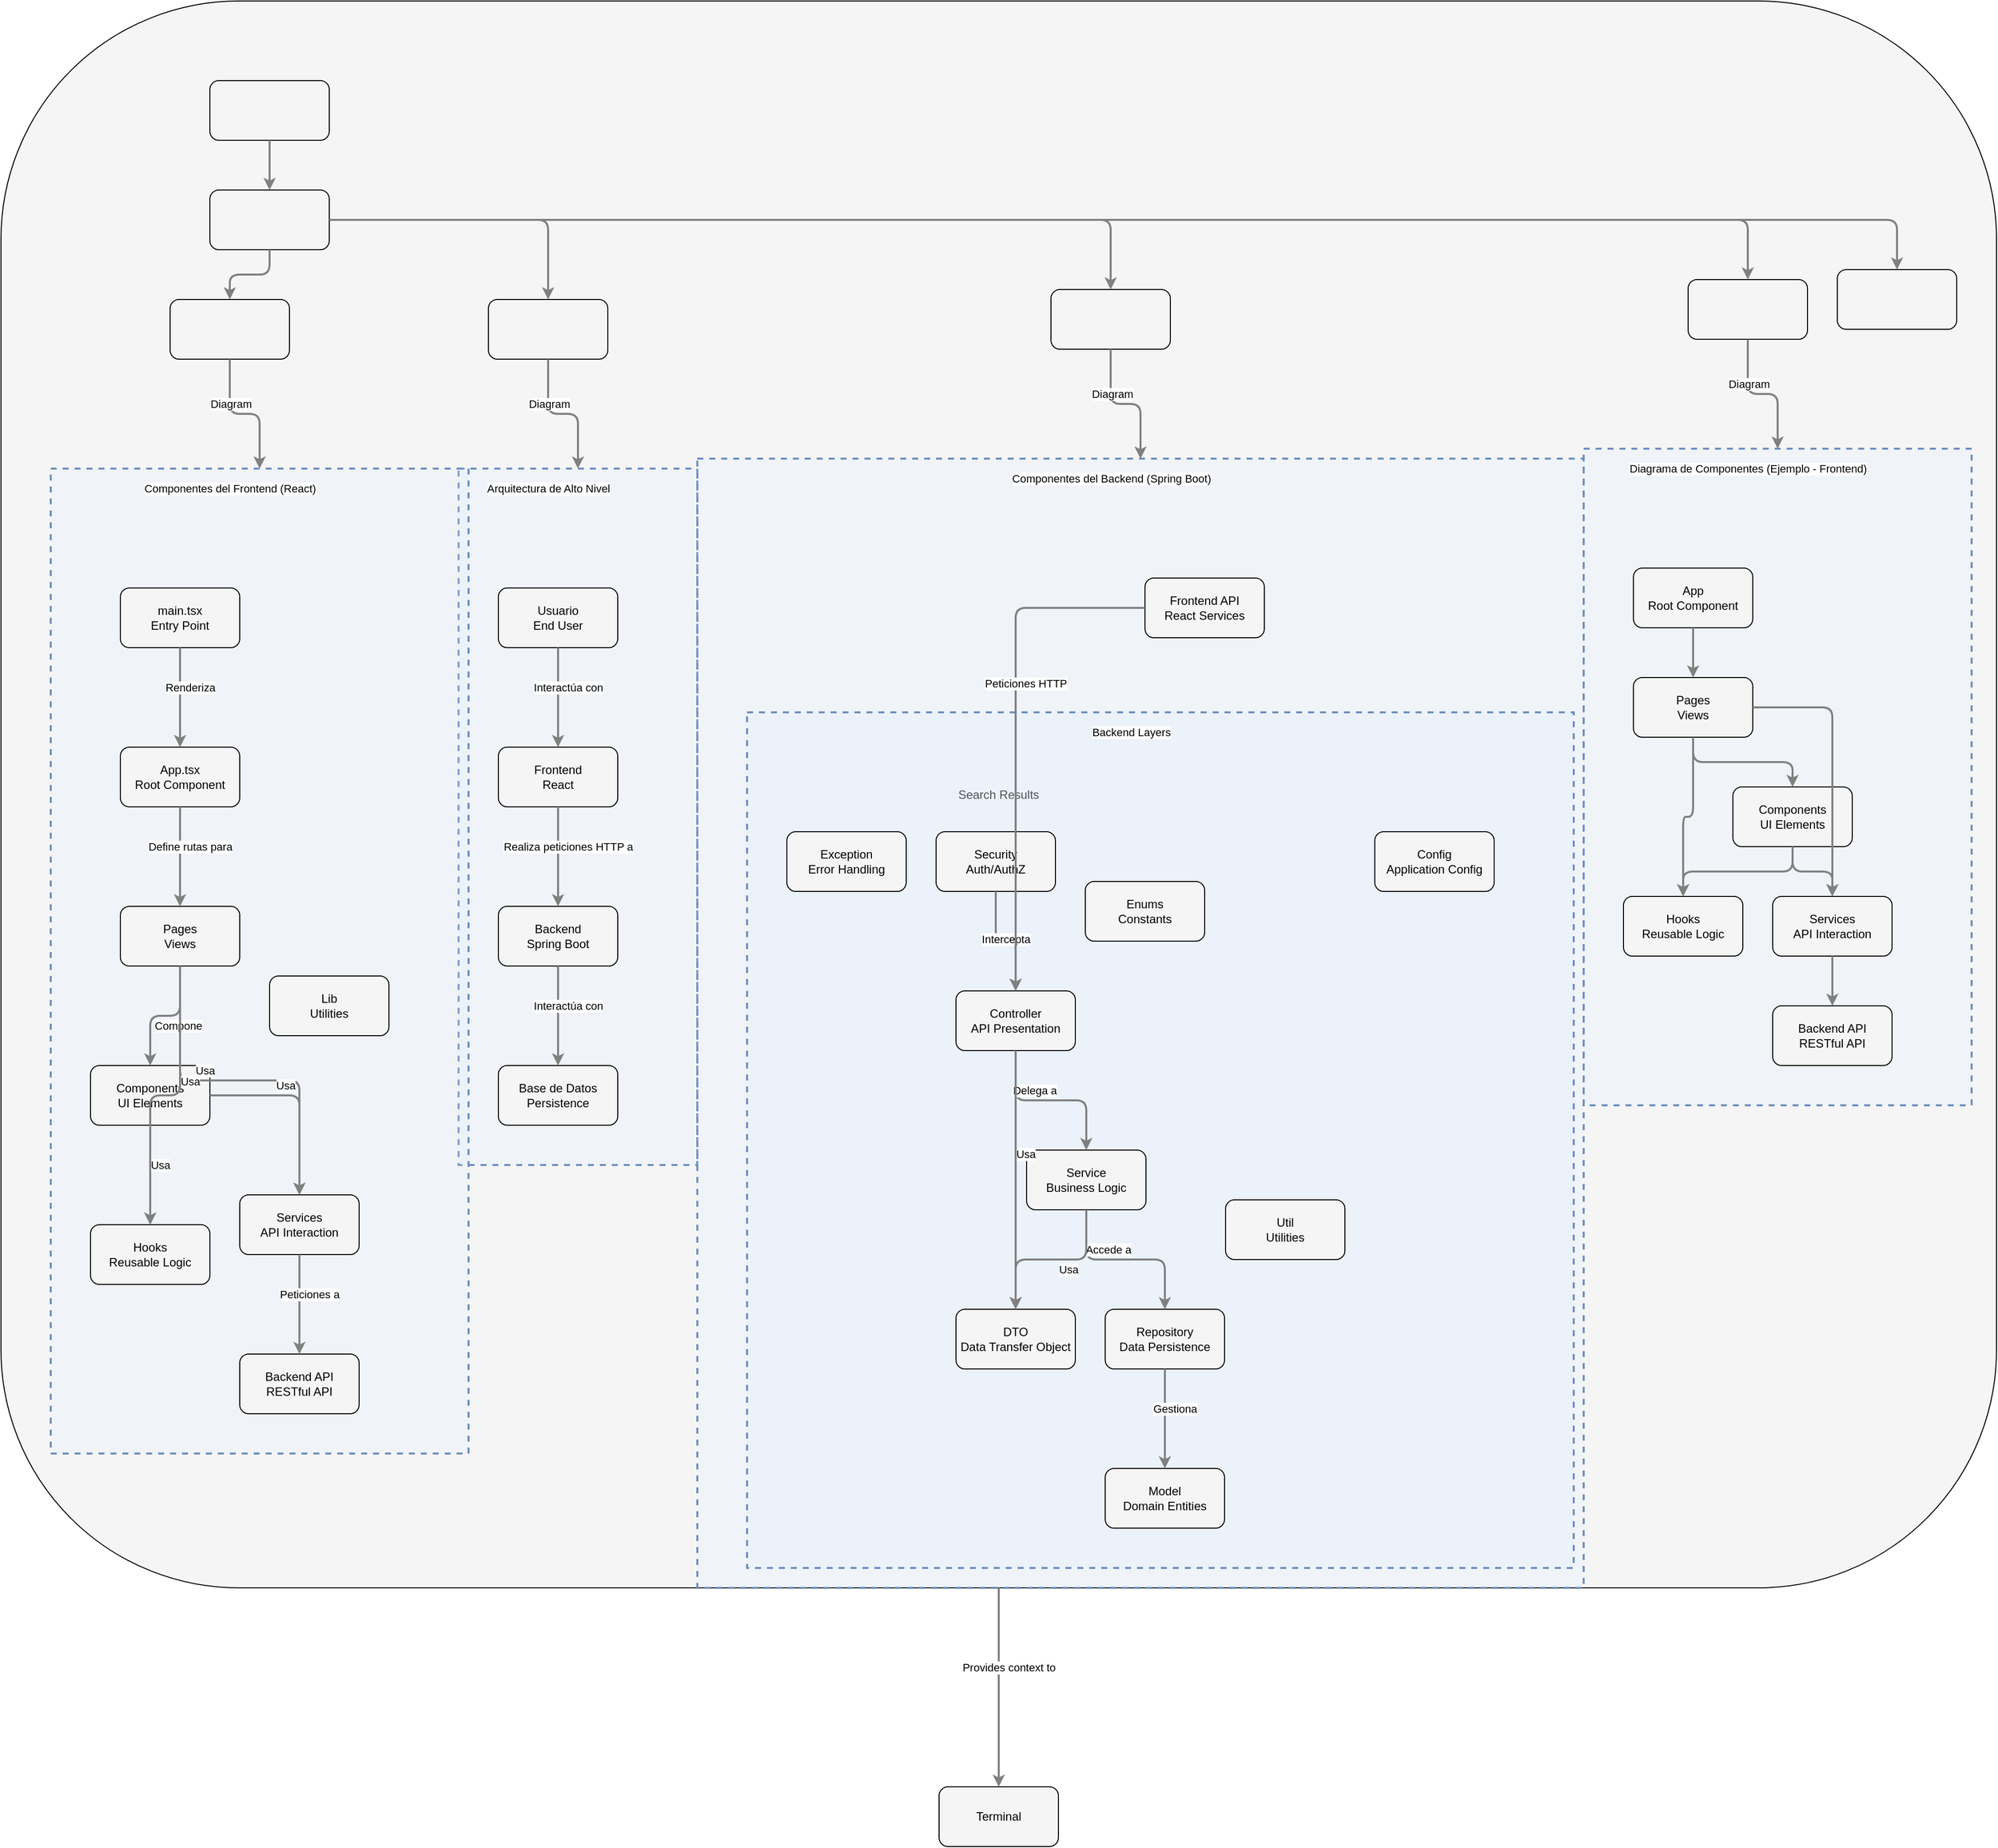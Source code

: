 <?xml version="1.0" encoding="UTF-8"?>
      <mxfile version="14.6.5" type="device">
        <diagram id="codeviz-diagram" name="System Diagram">
          <mxGraphModel dx="1000" dy="1000" grid="1" gridSize="10" guides="1" tooltips="1" connect="1" arrows="1" fold="1" page="1" pageScale="1" pageWidth="1169" pageHeight="827" math="0" shadow="0">
            <root>
              <mxCell id="0"/>
              <mxCell id="1" parent="0"/>
              <mxCell id="subGraph0_f78cc583d24013ad41a3efe892a76316_section_section-diagram-f78cc583d24013ad41a3efe892a76316-Componentes-del-Backend-(Spring-Boot)" value="" style="html=1;whiteSpace=wrap;container=1;fillColor=#dae8fc;strokeColor=#6c8ebf;dashed=1;fillOpacity=20;strokeWidth=2;containerType=none;recursiveResize=0;movable=1;resizable=1;autosize=0;dropTarget=0" vertex="1" parent="section-diagram-f78cc583d24013ad41a3efe892a76316-Componentes-del-Backend-(Spring-Boot)-wrapper">
                <mxGeometry x="50" y="255" width="831" height="860" as="geometry"/>
              </mxCell>
              <mxCell id="subGraph0_f78cc583d24013ad41a3efe892a76316_section_section-diagram-f78cc583d24013ad41a3efe892a76316-Componentes-del-Backend-(Spring-Boot)_label" value="Backend Layers" style="edgeLabel;html=1;align=center;verticalAlign=middle;resizable=0;labelBackgroundColor=white;spacing=5" vertex="1" parent="section-diagram-f78cc583d24013ad41a3efe892a76316-Componentes-del-Backend-(Spring-Boot)-wrapper">
                <mxGeometry x="58" y="263" width="755" height="24" as="geometry"/>
              </mxCell>
<mxCell id="section-diagram-f78cc583d24013ad41a3efe892a76316-Arquitectura-de-Alto-Nivel-wrapper" value="" style="html=1;whiteSpace=wrap;container=1;fillColor=#dae8fc;strokeColor=#6c8ebf;dashed=1;fillOpacity=20;strokeWidth=2;containerType=none;recursiveResize=0;movable=1;resizable=1;autosize=0;dropTarget=0" vertex="1" parent="search-results-group-f78cc583d24013ad41a3efe892a76316">
                <mxGeometry x="460" y="470" width="240" height="700" as="geometry"/>
              </mxCell>
              <mxCell id="section-diagram-f78cc583d24013ad41a3efe892a76316-Arquitectura-de-Alto-Nivel-wrapper_label" value="Arquitectura de Alto Nivel" style="edgeLabel;html=1;align=center;verticalAlign=middle;resizable=0;labelBackgroundColor=white;spacing=5" vertex="1" parent="search-results-group-f78cc583d24013ad41a3efe892a76316">
                <mxGeometry x="468" y="478" width="164" height="24" as="geometry"/>
              </mxCell>
<mxCell id="section-diagram-f78cc583d24013ad41a3efe892a76316-Componentes-del-Backend-(Spring-Boot)-wrapper" value="" style="html=1;whiteSpace=wrap;container=1;fillColor=#dae8fc;strokeColor=#6c8ebf;dashed=1;fillOpacity=20;strokeWidth=2;containerType=none;recursiveResize=0;movable=1;resizable=1;autosize=0;dropTarget=0" vertex="1" parent="search-results-group-f78cc583d24013ad41a3efe892a76316">
                <mxGeometry x="700" y="460" width="891" height="1135" as="geometry"/>
              </mxCell>
              <mxCell id="section-diagram-f78cc583d24013ad41a3efe892a76316-Componentes-del-Backend-(Spring-Boot)-wrapper_label" value="Componentes del Backend (Spring Boot)" style="edgeLabel;html=1;align=center;verticalAlign=middle;resizable=0;labelBackgroundColor=white;spacing=5" vertex="1" parent="search-results-group-f78cc583d24013ad41a3efe892a76316">
                <mxGeometry x="708" y="468" width="815" height="24" as="geometry"/>
              </mxCell>
<mxCell id="section-diagram-f78cc583d24013ad41a3efe892a76316-Componentes-del-Frontend-(React)-wrapper" value="" style="html=1;whiteSpace=wrap;container=1;fillColor=#dae8fc;strokeColor=#6c8ebf;dashed=1;fillOpacity=20;strokeWidth=2;containerType=none;recursiveResize=0;movable=1;resizable=1;autosize=0;dropTarget=0" vertex="1" parent="search-results-group-f78cc583d24013ad41a3efe892a76316">
                <mxGeometry x="50" y="470" width="420" height="990" as="geometry"/>
              </mxCell>
              <mxCell id="section-diagram-f78cc583d24013ad41a3efe892a76316-Componentes-del-Frontend-(React)-wrapper_label" value="Componentes del Frontend (React)" style="edgeLabel;html=1;align=center;verticalAlign=middle;resizable=0;labelBackgroundColor=white;spacing=5" vertex="1" parent="search-results-group-f78cc583d24013ad41a3efe892a76316">
                <mxGeometry x="58" y="478" width="344" height="24" as="geometry"/>
              </mxCell>
<mxCell id="section-diagram-f78cc583d24013ad41a3efe892a76316-Diagrama-de-Componentes-(Ejemplo---Frontend)-wrapper" value="" style="html=1;whiteSpace=wrap;container=1;fillColor=#dae8fc;strokeColor=#6c8ebf;dashed=1;fillOpacity=20;strokeWidth=2;containerType=none;recursiveResize=0;movable=1;resizable=1;autosize=0;dropTarget=0" vertex="1" parent="search-results-group-f78cc583d24013ad41a3efe892a76316">
                <mxGeometry x="1591" y="450" width="390" height="660" as="geometry"/>
              </mxCell>
              <mxCell id="section-diagram-f78cc583d24013ad41a3efe892a76316-Diagrama-de-Componentes-(Ejemplo---Frontend)-wrapper_label" value="Diagrama de Componentes (Ejemplo - Frontend)" style="edgeLabel;html=1;align=center;verticalAlign=middle;resizable=0;labelBackgroundColor=white;spacing=5" vertex="1" parent="search-results-group-f78cc583d24013ad41a3efe892a76316">
                <mxGeometry x="1599" y="458" width="314" height="24" as="geometry"/>
              </mxCell>
              <mxCell id="search-results-group-f78cc583d24013ad41a3efe892a76316" value="Search Results" style="rounded=1;whiteSpace=wrap;html=1;fillColor=#f5f5f5" vertex="1" parent="1">
                    <mxGeometry x="12" y="12" width="2006" height="1595" as="geometry"/>
                  </mxCell>
<mxCell id="terminal-f78cc583d24013ad41a3efe892a76316" value="Terminal" style="rounded=1;whiteSpace=wrap;html=1;fillColor=#f5f5f5" vertex="1" parent="1">
                    <mxGeometry x="955" y="1807" width="120" height="60" as="geometry"/>
                  </mxCell>
<mxCell id="search-result-f78cc583d24013ad41a3efe892a76316" value="" style="rounded=1;whiteSpace=wrap;html=1;fillColor=#f5f5f5" vertex="1" parent="search-results-group-f78cc583d24013ad41a3efe892a76316">
                    <mxGeometry x="210" y="80" width="120" height="60" as="geometry"/>
                  </mxCell>
<mxCell id="backend_f78cc583d24013ad41a3efe892a76316_section_section-diagram-f78cc583d24013ad41a3efe892a76316-Arquitectura-de-Alto-Nivel" value="Backend&lt;br&gt;Spring Boot" style="rounded=1;whiteSpace=wrap;html=1;fillColor=#f5f5f5" vertex="1" parent="section-diagram-f78cc583d24013ad41a3efe892a76316-Arquitectura-de-Alto-Nivel-wrapper">
                    <mxGeometry x="40" y="440" width="120" height="60" as="geometry"/>
                  </mxCell>
<mxCell id="database_f78cc583d24013ad41a3efe892a76316_section_section-diagram-f78cc583d24013ad41a3efe892a76316-Arquitectura-de-Alto-Nivel" value="Base de Datos&lt;br&gt;Persistence" style="rounded=1;whiteSpace=wrap;html=1;fillColor=#f5f5f5" vertex="1" parent="section-diagram-f78cc583d24013ad41a3efe892a76316-Arquitectura-de-Alto-Nivel-wrapper">
                    <mxGeometry x="40" y="600" width="120" height="60" as="geometry"/>
                  </mxCell>
<mxCell id="frontend_f78cc583d24013ad41a3efe892a76316_section_section-diagram-f78cc583d24013ad41a3efe892a76316-Arquitectura-de-Alto-Nivel" value="Frontend&lt;br&gt;React" style="rounded=1;whiteSpace=wrap;html=1;fillColor=#f5f5f5" vertex="1" parent="section-diagram-f78cc583d24013ad41a3efe892a76316-Arquitectura-de-Alto-Nivel-wrapper">
                    <mxGeometry x="40" y="280" width="120" height="60" as="geometry"/>
                  </mxCell>
<mxCell id="user_f78cc583d24013ad41a3efe892a76316_section_section-diagram-f78cc583d24013ad41a3efe892a76316-Arquitectura-de-Alto-Nivel" value="Usuario&lt;br&gt;End User" style="rounded=1;whiteSpace=wrap;html=1;fillColor=#f5f5f5" vertex="1" parent="section-diagram-f78cc583d24013ad41a3efe892a76316-Arquitectura-de-Alto-Nivel-wrapper">
                    <mxGeometry x="40" y="120" width="120" height="60" as="geometry"/>
                  </mxCell>
<mxCell id="frontendApi_f78cc583d24013ad41a3efe892a76316_section_section-diagram-f78cc583d24013ad41a3efe892a76316-Componentes-del-Backend-(Spring-Boot)" value="Frontend API&lt;br&gt;React Services" style="rounded=1;whiteSpace=wrap;html=1;fillColor=#f5f5f5" vertex="1" parent="section-diagram-f78cc583d24013ad41a3efe892a76316-Componentes-del-Backend-(Spring-Boot)-wrapper">
                    <mxGeometry x="450" y="120" width="120" height="60" as="geometry"/>
                  </mxCell>
<mxCell id="config_f78cc583d24013ad41a3efe892a76316_section_section-diagram-f78cc583d24013ad41a3efe892a76316-Componentes-del-Backend-(Spring-Boot)" value="Config&lt;br&gt;Application Config" style="rounded=1;whiteSpace=wrap;html=1;fillColor=#f5f5f5" vertex="1" parent="subGraph0_f78cc583d24013ad41a3efe892a76316_section_section-diagram-f78cc583d24013ad41a3efe892a76316-Componentes-del-Backend-(Spring-Boot)">
                    <mxGeometry x="631" y="120" width="120" height="60" as="geometry"/>
                  </mxCell>
<mxCell id="controller_f78cc583d24013ad41a3efe892a76316_section_section-diagram-f78cc583d24013ad41a3efe892a76316-Componentes-del-Backend-(Spring-Boot)" value="Controller&lt;br&gt;API Presentation" style="rounded=1;whiteSpace=wrap;html=1;fillColor=#f5f5f5" vertex="1" parent="subGraph0_f78cc583d24013ad41a3efe892a76316_section_section-diagram-f78cc583d24013ad41a3efe892a76316-Componentes-del-Backend-(Spring-Boot)">
                    <mxGeometry x="210" y="280" width="120" height="60" as="geometry"/>
                  </mxCell>
<mxCell id="dto_f78cc583d24013ad41a3efe892a76316_section_section-diagram-f78cc583d24013ad41a3efe892a76316-Componentes-del-Backend-(Spring-Boot)" value="DTO&lt;br&gt;Data Transfer Object" style="rounded=1;whiteSpace=wrap;html=1;fillColor=#f5f5f5" vertex="1" parent="subGraph0_f78cc583d24013ad41a3efe892a76316_section_section-diagram-f78cc583d24013ad41a3efe892a76316-Componentes-del-Backend-(Spring-Boot)">
                    <mxGeometry x="210" y="600" width="120" height="60" as="geometry"/>
                  </mxCell>
<mxCell id="enums_f78cc583d24013ad41a3efe892a76316_section_section-diagram-f78cc583d24013ad41a3efe892a76316-Componentes-del-Backend-(Spring-Boot)" value="Enums&lt;br&gt;Constants" style="rounded=1;whiteSpace=wrap;html=1;fillColor=#f5f5f5" vertex="1" parent="subGraph0_f78cc583d24013ad41a3efe892a76316_section_section-diagram-f78cc583d24013ad41a3efe892a76316-Componentes-del-Backend-(Spring-Boot)">
                    <mxGeometry x="340" y="170" width="120" height="60" as="geometry"/>
                  </mxCell>
<mxCell id="exception_f78cc583d24013ad41a3efe892a76316_section_section-diagram-f78cc583d24013ad41a3efe892a76316-Componentes-del-Backend-(Spring-Boot)" value="Exception&lt;br&gt;Error Handling" style="rounded=1;whiteSpace=wrap;html=1;fillColor=#f5f5f5" vertex="1" parent="subGraph0_f78cc583d24013ad41a3efe892a76316_section_section-diagram-f78cc583d24013ad41a3efe892a76316-Componentes-del-Backend-(Spring-Boot)">
                    <mxGeometry x="40" y="120" width="120" height="60" as="geometry"/>
                  </mxCell>
<mxCell id="model_f78cc583d24013ad41a3efe892a76316_section_section-diagram-f78cc583d24013ad41a3efe892a76316-Componentes-del-Backend-(Spring-Boot)" value="Model&lt;br&gt;Domain Entities" style="rounded=1;whiteSpace=wrap;html=1;fillColor=#f5f5f5" vertex="1" parent="subGraph0_f78cc583d24013ad41a3efe892a76316_section_section-diagram-f78cc583d24013ad41a3efe892a76316-Componentes-del-Backend-(Spring-Boot)">
                    <mxGeometry x="360" y="760" width="120" height="60" as="geometry"/>
                  </mxCell>
<mxCell id="repository_f78cc583d24013ad41a3efe892a76316_section_section-diagram-f78cc583d24013ad41a3efe892a76316-Componentes-del-Backend-(Spring-Boot)" value="Repository&lt;br&gt;Data Persistence" style="rounded=1;whiteSpace=wrap;html=1;fillColor=#f5f5f5" vertex="1" parent="subGraph0_f78cc583d24013ad41a3efe892a76316_section_section-diagram-f78cc583d24013ad41a3efe892a76316-Componentes-del-Backend-(Spring-Boot)">
                    <mxGeometry x="360" y="600" width="120" height="60" as="geometry"/>
                  </mxCell>
<mxCell id="security_f78cc583d24013ad41a3efe892a76316_section_section-diagram-f78cc583d24013ad41a3efe892a76316-Componentes-del-Backend-(Spring-Boot)" value="Security&lt;br&gt;Auth/AuthZ" style="rounded=1;whiteSpace=wrap;html=1;fillColor=#f5f5f5" vertex="1" parent="subGraph0_f78cc583d24013ad41a3efe892a76316_section_section-diagram-f78cc583d24013ad41a3efe892a76316-Componentes-del-Backend-(Spring-Boot)">
                    <mxGeometry x="190" y="120" width="120" height="60" as="geometry"/>
                  </mxCell>
<mxCell id="service_f78cc583d24013ad41a3efe892a76316_section_section-diagram-f78cc583d24013ad41a3efe892a76316-Componentes-del-Backend-(Spring-Boot)" value="Service&lt;br&gt;Business Logic" style="rounded=1;whiteSpace=wrap;html=1;fillColor=#f5f5f5" vertex="1" parent="subGraph0_f78cc583d24013ad41a3efe892a76316_section_section-diagram-f78cc583d24013ad41a3efe892a76316-Componentes-del-Backend-(Spring-Boot)">
                    <mxGeometry x="281" y="440" width="120" height="60" as="geometry"/>
                  </mxCell>
<mxCell id="util_f78cc583d24013ad41a3efe892a76316_section_section-diagram-f78cc583d24013ad41a3efe892a76316-Componentes-del-Backend-(Spring-Boot)" value="Util&lt;br&gt;Utilities" style="rounded=1;whiteSpace=wrap;html=1;fillColor=#f5f5f5" vertex="1" parent="subGraph0_f78cc583d24013ad41a3efe892a76316_section_section-diagram-f78cc583d24013ad41a3efe892a76316-Componentes-del-Backend-(Spring-Boot)">
                    <mxGeometry x="481" y="490" width="120" height="60" as="geometry"/>
                  </mxCell>
<mxCell id="appTs_f78cc583d24013ad41a3efe892a76316_section_section-diagram-f78cc583d24013ad41a3efe892a76316-Componentes-del-Frontend-(React)" value="App.tsx&lt;br&gt;Root Component" style="rounded=1;whiteSpace=wrap;html=1;fillColor=#f5f5f5" vertex="1" parent="section-diagram-f78cc583d24013ad41a3efe892a76316-Componentes-del-Frontend-(React)-wrapper">
                    <mxGeometry x="70" y="280" width="120" height="60" as="geometry"/>
                  </mxCell>
<mxCell id="backendApi_f78cc583d24013ad41a3efe892a76316_section_section-diagram-f78cc583d24013ad41a3efe892a76316-Componentes-del-Frontend-(React)" value="Backend API&lt;br&gt;RESTful API" style="rounded=1;whiteSpace=wrap;html=1;fillColor=#f5f5f5" vertex="1" parent="section-diagram-f78cc583d24013ad41a3efe892a76316-Componentes-del-Frontend-(React)-wrapper">
                    <mxGeometry x="190" y="890" width="120" height="60" as="geometry"/>
                  </mxCell>
<mxCell id="components_f78cc583d24013ad41a3efe892a76316_section_section-diagram-f78cc583d24013ad41a3efe892a76316-Componentes-del-Frontend-(React)" value="Components&lt;br&gt;UI Elements" style="rounded=1;whiteSpace=wrap;html=1;fillColor=#f5f5f5" vertex="1" parent="section-diagram-f78cc583d24013ad41a3efe892a76316-Componentes-del-Frontend-(React)-wrapper">
                    <mxGeometry x="40" y="600" width="120" height="60" as="geometry"/>
                  </mxCell>
<mxCell id="hooks_f78cc583d24013ad41a3efe892a76316_section_section-diagram-f78cc583d24013ad41a3efe892a76316-Componentes-del-Frontend-(React)" value="Hooks&lt;br&gt;Reusable Logic" style="rounded=1;whiteSpace=wrap;html=1;fillColor=#f5f5f5" vertex="1" parent="section-diagram-f78cc583d24013ad41a3efe892a76316-Componentes-del-Frontend-(React)-wrapper">
                    <mxGeometry x="40" y="760" width="120" height="60" as="geometry"/>
                  </mxCell>
<mxCell id="lib_f78cc583d24013ad41a3efe892a76316_section_section-diagram-f78cc583d24013ad41a3efe892a76316-Componentes-del-Frontend-(React)" value="Lib&lt;br&gt;Utilities" style="rounded=1;whiteSpace=wrap;html=1;fillColor=#f5f5f5" vertex="1" parent="section-diagram-f78cc583d24013ad41a3efe892a76316-Componentes-del-Frontend-(React)-wrapper">
                    <mxGeometry x="220" y="510" width="120" height="60" as="geometry"/>
                  </mxCell>
<mxCell id="mainTs_f78cc583d24013ad41a3efe892a76316_section_section-diagram-f78cc583d24013ad41a3efe892a76316-Componentes-del-Frontend-(React)" value="main.tsx&lt;br&gt;Entry Point" style="rounded=1;whiteSpace=wrap;html=1;fillColor=#f5f5f5" vertex="1" parent="section-diagram-f78cc583d24013ad41a3efe892a76316-Componentes-del-Frontend-(React)-wrapper">
                    <mxGeometry x="70" y="120" width="120" height="60" as="geometry"/>
                  </mxCell>
<mxCell id="pages_f78cc583d24013ad41a3efe892a76316_section_section-diagram-f78cc583d24013ad41a3efe892a76316-Componentes-del-Frontend-(React)" value="Pages&lt;br&gt;Views" style="rounded=1;whiteSpace=wrap;html=1;fillColor=#f5f5f5" vertex="1" parent="section-diagram-f78cc583d24013ad41a3efe892a76316-Componentes-del-Frontend-(React)-wrapper">
                    <mxGeometry x="70" y="440" width="120" height="60" as="geometry"/>
                  </mxCell>
<mxCell id="services_f78cc583d24013ad41a3efe892a76316_section_section-diagram-f78cc583d24013ad41a3efe892a76316-Componentes-del-Frontend-(React)" value="Services&lt;br&gt;API Interaction" style="rounded=1;whiteSpace=wrap;html=1;fillColor=#f5f5f5" vertex="1" parent="section-diagram-f78cc583d24013ad41a3efe892a76316-Componentes-del-Frontend-(React)-wrapper">
                    <mxGeometry x="190" y="730" width="120" height="60" as="geometry"/>
                  </mxCell>
<mxCell id="app_f78cc583d24013ad41a3efe892a76316_section_section-diagram-f78cc583d24013ad41a3efe892a76316-Diagrama-de-Componentes-(Ejemplo---Frontend)" value="App&lt;br&gt;Root Component" style="rounded=1;whiteSpace=wrap;html=1;fillColor=#f5f5f5" vertex="1" parent="section-diagram-f78cc583d24013ad41a3efe892a76316-Diagrama-de-Componentes-(Ejemplo---Frontend)-wrapper">
                    <mxGeometry x="50" y="120" width="120" height="60" as="geometry"/>
                  </mxCell>
<mxCell id="backendApi_f78cc583d24013ad41a3efe892a76316_section_section-diagram-f78cc583d24013ad41a3efe892a76316-Diagrama-de-Componentes-(Ejemplo---Frontend)" value="Backend API&lt;br&gt;RESTful API" style="rounded=1;whiteSpace=wrap;html=1;fillColor=#f5f5f5" vertex="1" parent="section-diagram-f78cc583d24013ad41a3efe892a76316-Diagrama-de-Componentes-(Ejemplo---Frontend)-wrapper">
                    <mxGeometry x="190" y="560" width="120" height="60" as="geometry"/>
                  </mxCell>
<mxCell id="components_f78cc583d24013ad41a3efe892a76316_section_section-diagram-f78cc583d24013ad41a3efe892a76316-Diagrama-de-Componentes-(Ejemplo---Frontend)" value="Components&lt;br&gt;UI Elements" style="rounded=1;whiteSpace=wrap;html=1;fillColor=#f5f5f5" vertex="1" parent="section-diagram-f78cc583d24013ad41a3efe892a76316-Diagrama-de-Componentes-(Ejemplo---Frontend)-wrapper">
                    <mxGeometry x="150" y="340" width="120" height="60" as="geometry"/>
                  </mxCell>
<mxCell id="hooks_f78cc583d24013ad41a3efe892a76316_section_section-diagram-f78cc583d24013ad41a3efe892a76316-Diagrama-de-Componentes-(Ejemplo---Frontend)" value="Hooks&lt;br&gt;Reusable Logic" style="rounded=1;whiteSpace=wrap;html=1;fillColor=#f5f5f5" vertex="1" parent="section-diagram-f78cc583d24013ad41a3efe892a76316-Diagrama-de-Componentes-(Ejemplo---Frontend)-wrapper">
                    <mxGeometry x="40" y="450" width="120" height="60" as="geometry"/>
                  </mxCell>
<mxCell id="pages_f78cc583d24013ad41a3efe892a76316_section_section-diagram-f78cc583d24013ad41a3efe892a76316-Diagrama-de-Componentes-(Ejemplo---Frontend)" value="Pages&lt;br&gt;Views" style="rounded=1;whiteSpace=wrap;html=1;fillColor=#f5f5f5" vertex="1" parent="section-diagram-f78cc583d24013ad41a3efe892a76316-Diagrama-de-Componentes-(Ejemplo---Frontend)-wrapper">
                    <mxGeometry x="50" y="230" width="120" height="60" as="geometry"/>
                  </mxCell>
<mxCell id="services_f78cc583d24013ad41a3efe892a76316_section_section-diagram-f78cc583d24013ad41a3efe892a76316-Diagrama-de-Componentes-(Ejemplo---Frontend)" value="Services&lt;br&gt;API Interaction" style="rounded=1;whiteSpace=wrap;html=1;fillColor=#f5f5f5" vertex="1" parent="section-diagram-f78cc583d24013ad41a3efe892a76316-Diagrama-de-Componentes-(Ejemplo---Frontend)-wrapper">
                    <mxGeometry x="190" y="450" width="120" height="60" as="geometry"/>
                  </mxCell>
<mxCell id="report-section-f78cc583d24013ad41a3efe892a76316-0" value="" style="rounded=1;whiteSpace=wrap;html=1;fillColor=#f5f5f5" vertex="1" parent="search-results-group-f78cc583d24013ad41a3efe892a76316">
                    <mxGeometry x="210" y="190" width="120" height="60" as="geometry"/>
                  </mxCell>
<mxCell id="report-section-f78cc583d24013ad41a3efe892a76316-1" value="" style="rounded=1;whiteSpace=wrap;html=1;fillColor=#f5f5f5" vertex="1" parent="search-results-group-f78cc583d24013ad41a3efe892a76316">
                    <mxGeometry x="490" y="300" width="120" height="60" as="geometry"/>
                  </mxCell>
<mxCell id="report-section-f78cc583d24013ad41a3efe892a76316-3" value="" style="rounded=1;whiteSpace=wrap;html=1;fillColor=#f5f5f5" vertex="1" parent="search-results-group-f78cc583d24013ad41a3efe892a76316">
                    <mxGeometry x="1055.5" y="290" width="120" height="60" as="geometry"/>
                  </mxCell>
<mxCell id="report-section-f78cc583d24013ad41a3efe892a76316-5" value="" style="rounded=1;whiteSpace=wrap;html=1;fillColor=#f5f5f5" vertex="1" parent="search-results-group-f78cc583d24013ad41a3efe892a76316">
                    <mxGeometry x="170" y="300" width="120" height="60" as="geometry"/>
                  </mxCell>
<mxCell id="report-section-f78cc583d24013ad41a3efe892a76316-7" value="" style="rounded=1;whiteSpace=wrap;html=1;fillColor=#f5f5f5" vertex="1" parent="search-results-group-f78cc583d24013ad41a3efe892a76316">
                    <mxGeometry x="1846" y="270" width="120" height="60" as="geometry"/>
                  </mxCell>
<mxCell id="report-section-f78cc583d24013ad41a3efe892a76316-8" value="" style="rounded=1;whiteSpace=wrap;html=1;fillColor=#f5f5f5" vertex="1" parent="search-results-group-f78cc583d24013ad41a3efe892a76316">
                    <mxGeometry x="1696" y="280" width="120" height="60" as="geometry"/>
                  </mxCell>
              <mxCell id="edge-edge-search-to-terminal-f78cc583d24013ad41a3efe892a76316" style="edgeStyle=orthogonalEdgeStyle;rounded=1;orthogonalLoop=1;jettySize=auto;html=1;strokeColor=#808080;strokeWidth=2;jumpStyle=arc;jumpSize=10;spacing=15;labelBackgroundColor=white;labelBorderColor=none" edge="1" parent="1" source="search-results-group-f78cc583d24013ad41a3efe892a76316" target="terminal-f78cc583d24013ad41a3efe892a76316">
                  <mxGeometry relative="1" as="geometry"/>
                </mxCell>
                <mxCell id="edge-edge-search-to-terminal-f78cc583d24013ad41a3efe892a76316_label" value="Provides context to" style="edgeLabel;html=1;align=center;verticalAlign=middle;resizable=0;points=[];" vertex="1" connectable="0" parent="edge-edge-search-to-terminal-f78cc583d24013ad41a3efe892a76316">
                  <mxGeometry x="-0.2" y="10" relative="1" as="geometry">
                    <mxPoint as="offset"/>
                  </mxGeometry>
                </mxCell>
<mxCell id="edge-L_user_frontend_0_f78cc583d24013ad41a3efe892a76316_section_section-diagram-f78cc583d24013ad41a3efe892a76316-Arquitectura-de-Alto-Nivel" style="edgeStyle=orthogonalEdgeStyle;rounded=1;orthogonalLoop=1;jettySize=auto;html=1;strokeColor=#808080;strokeWidth=2;jumpStyle=arc;jumpSize=10;spacing=15;labelBackgroundColor=white;labelBorderColor=none" edge="1" parent="1" source="user_f78cc583d24013ad41a3efe892a76316_section_section-diagram-f78cc583d24013ad41a3efe892a76316-Arquitectura-de-Alto-Nivel" target="frontend_f78cc583d24013ad41a3efe892a76316_section_section-diagram-f78cc583d24013ad41a3efe892a76316-Arquitectura-de-Alto-Nivel">
                  <mxGeometry relative="1" as="geometry"/>
                </mxCell>
                <mxCell id="edge-L_user_frontend_0_f78cc583d24013ad41a3efe892a76316_section_section-diagram-f78cc583d24013ad41a3efe892a76316-Arquitectura-de-Alto-Nivel_label" value="Interactúa con" style="edgeLabel;html=1;align=center;verticalAlign=middle;resizable=0;points=[];" vertex="1" connectable="0" parent="edge-L_user_frontend_0_f78cc583d24013ad41a3efe892a76316_section_section-diagram-f78cc583d24013ad41a3efe892a76316-Arquitectura-de-Alto-Nivel">
                  <mxGeometry x="-0.2" y="10" relative="1" as="geometry">
                    <mxPoint as="offset"/>
                  </mxGeometry>
                </mxCell>
<mxCell id="edge-L_frontend_backend_1_f78cc583d24013ad41a3efe892a76316_section_section-diagram-f78cc583d24013ad41a3efe892a76316-Arquitectura-de-Alto-Nivel" style="edgeStyle=orthogonalEdgeStyle;rounded=1;orthogonalLoop=1;jettySize=auto;html=1;strokeColor=#808080;strokeWidth=2;jumpStyle=arc;jumpSize=10;spacing=15;labelBackgroundColor=white;labelBorderColor=none" edge="1" parent="1" source="frontend_f78cc583d24013ad41a3efe892a76316_section_section-diagram-f78cc583d24013ad41a3efe892a76316-Arquitectura-de-Alto-Nivel" target="backend_f78cc583d24013ad41a3efe892a76316_section_section-diagram-f78cc583d24013ad41a3efe892a76316-Arquitectura-de-Alto-Nivel">
                  <mxGeometry relative="1" as="geometry"/>
                </mxCell>
                <mxCell id="edge-L_frontend_backend_1_f78cc583d24013ad41a3efe892a76316_section_section-diagram-f78cc583d24013ad41a3efe892a76316-Arquitectura-de-Alto-Nivel_label" value="Realiza peticiones HTTP a" style="edgeLabel;html=1;align=center;verticalAlign=middle;resizable=0;points=[];" vertex="1" connectable="0" parent="edge-L_frontend_backend_1_f78cc583d24013ad41a3efe892a76316_section_section-diagram-f78cc583d24013ad41a3efe892a76316-Arquitectura-de-Alto-Nivel">
                  <mxGeometry x="-0.2" y="10" relative="1" as="geometry">
                    <mxPoint as="offset"/>
                  </mxGeometry>
                </mxCell>
<mxCell id="edge-L_backend_database_2_f78cc583d24013ad41a3efe892a76316_section_section-diagram-f78cc583d24013ad41a3efe892a76316-Arquitectura-de-Alto-Nivel" style="edgeStyle=orthogonalEdgeStyle;rounded=1;orthogonalLoop=1;jettySize=auto;html=1;strokeColor=#808080;strokeWidth=2;jumpStyle=arc;jumpSize=10;spacing=15;labelBackgroundColor=white;labelBorderColor=none" edge="1" parent="1" source="backend_f78cc583d24013ad41a3efe892a76316_section_section-diagram-f78cc583d24013ad41a3efe892a76316-Arquitectura-de-Alto-Nivel" target="database_f78cc583d24013ad41a3efe892a76316_section_section-diagram-f78cc583d24013ad41a3efe892a76316-Arquitectura-de-Alto-Nivel">
                  <mxGeometry relative="1" as="geometry"/>
                </mxCell>
                <mxCell id="edge-L_backend_database_2_f78cc583d24013ad41a3efe892a76316_section_section-diagram-f78cc583d24013ad41a3efe892a76316-Arquitectura-de-Alto-Nivel_label" value="Interactúa con" style="edgeLabel;html=1;align=center;verticalAlign=middle;resizable=0;points=[];" vertex="1" connectable="0" parent="edge-L_backend_database_2_f78cc583d24013ad41a3efe892a76316_section_section-diagram-f78cc583d24013ad41a3efe892a76316-Arquitectura-de-Alto-Nivel">
                  <mxGeometry x="-0.2" y="10" relative="1" as="geometry">
                    <mxPoint as="offset"/>
                  </mxGeometry>
                </mxCell>
<mxCell id="edge-report-section-f78cc583d24013ad41a3efe892a76316-1-to-section-diagram-f78cc583d24013ad41a3efe892a76316-Arquitectura-de-Alto-Nivel-wrapper" style="edgeStyle=orthogonalEdgeStyle;rounded=1;orthogonalLoop=1;jettySize=auto;html=1;strokeColor=#808080;strokeWidth=2;jumpStyle=arc;jumpSize=10;spacing=15;labelBackgroundColor=white;labelBorderColor=none" edge="1" parent="1" source="report-section-f78cc583d24013ad41a3efe892a76316-1" target="section-diagram-f78cc583d24013ad41a3efe892a76316-Arquitectura-de-Alto-Nivel-wrapper">
                  <mxGeometry relative="1" as="geometry"/>
                </mxCell>
                <mxCell id="edge-report-section-f78cc583d24013ad41a3efe892a76316-1-to-section-diagram-f78cc583d24013ad41a3efe892a76316-Arquitectura-de-Alto-Nivel-wrapper_label" value="Diagram" style="edgeLabel;html=1;align=center;verticalAlign=middle;resizable=0;points=[];" vertex="1" connectable="0" parent="edge-report-section-f78cc583d24013ad41a3efe892a76316-1-to-section-diagram-f78cc583d24013ad41a3efe892a76316-Arquitectura-de-Alto-Nivel-wrapper">
                  <mxGeometry x="-0.2" y="10" relative="1" as="geometry">
                    <mxPoint as="offset"/>
                  </mxGeometry>
                </mxCell>
<mxCell id="edge-L_controller_service_0_f78cc583d24013ad41a3efe892a76316_section_section-diagram-f78cc583d24013ad41a3efe892a76316-Componentes-del-Backend-(Spring-Boot)" style="edgeStyle=orthogonalEdgeStyle;rounded=1;orthogonalLoop=1;jettySize=auto;html=1;strokeColor=#808080;strokeWidth=2;jumpStyle=arc;jumpSize=10;spacing=15;labelBackgroundColor=white;labelBorderColor=none" edge="1" parent="1" source="controller_f78cc583d24013ad41a3efe892a76316_section_section-diagram-f78cc583d24013ad41a3efe892a76316-Componentes-del-Backend-(Spring-Boot)" target="service_f78cc583d24013ad41a3efe892a76316_section_section-diagram-f78cc583d24013ad41a3efe892a76316-Componentes-del-Backend-(Spring-Boot)">
                  <mxGeometry relative="1" as="geometry"/>
                </mxCell>
                <mxCell id="edge-L_controller_service_0_f78cc583d24013ad41a3efe892a76316_section_section-diagram-f78cc583d24013ad41a3efe892a76316-Componentes-del-Backend-(Spring-Boot)_label" value="Delega a" style="edgeLabel;html=1;align=center;verticalAlign=middle;resizable=0;points=[];" vertex="1" connectable="0" parent="edge-L_controller_service_0_f78cc583d24013ad41a3efe892a76316_section_section-diagram-f78cc583d24013ad41a3efe892a76316-Componentes-del-Backend-(Spring-Boot)">
                  <mxGeometry x="-0.2" y="10" relative="1" as="geometry">
                    <mxPoint as="offset"/>
                  </mxGeometry>
                </mxCell>
<mxCell id="edge-L_service_repository_1_f78cc583d24013ad41a3efe892a76316_section_section-diagram-f78cc583d24013ad41a3efe892a76316-Componentes-del-Backend-(Spring-Boot)" style="edgeStyle=orthogonalEdgeStyle;rounded=1;orthogonalLoop=1;jettySize=auto;html=1;strokeColor=#808080;strokeWidth=2;jumpStyle=arc;jumpSize=10;spacing=15;labelBackgroundColor=white;labelBorderColor=none" edge="1" parent="1" source="service_f78cc583d24013ad41a3efe892a76316_section_section-diagram-f78cc583d24013ad41a3efe892a76316-Componentes-del-Backend-(Spring-Boot)" target="repository_f78cc583d24013ad41a3efe892a76316_section_section-diagram-f78cc583d24013ad41a3efe892a76316-Componentes-del-Backend-(Spring-Boot)">
                  <mxGeometry relative="1" as="geometry"/>
                </mxCell>
                <mxCell id="edge-L_service_repository_1_f78cc583d24013ad41a3efe892a76316_section_section-diagram-f78cc583d24013ad41a3efe892a76316-Componentes-del-Backend-(Spring-Boot)_label" value="Accede a" style="edgeLabel;html=1;align=center;verticalAlign=middle;resizable=0;points=[];" vertex="1" connectable="0" parent="edge-L_service_repository_1_f78cc583d24013ad41a3efe892a76316_section_section-diagram-f78cc583d24013ad41a3efe892a76316-Componentes-del-Backend-(Spring-Boot)">
                  <mxGeometry x="-0.2" y="10" relative="1" as="geometry">
                    <mxPoint as="offset"/>
                  </mxGeometry>
                </mxCell>
<mxCell id="edge-L_repository_model_2_f78cc583d24013ad41a3efe892a76316_section_section-diagram-f78cc583d24013ad41a3efe892a76316-Componentes-del-Backend-(Spring-Boot)" style="edgeStyle=orthogonalEdgeStyle;rounded=1;orthogonalLoop=1;jettySize=auto;html=1;strokeColor=#808080;strokeWidth=2;jumpStyle=arc;jumpSize=10;spacing=15;labelBackgroundColor=white;labelBorderColor=none" edge="1" parent="1" source="repository_f78cc583d24013ad41a3efe892a76316_section_section-diagram-f78cc583d24013ad41a3efe892a76316-Componentes-del-Backend-(Spring-Boot)" target="model_f78cc583d24013ad41a3efe892a76316_section_section-diagram-f78cc583d24013ad41a3efe892a76316-Componentes-del-Backend-(Spring-Boot)">
                  <mxGeometry relative="1" as="geometry"/>
                </mxCell>
                <mxCell id="edge-L_repository_model_2_f78cc583d24013ad41a3efe892a76316_section_section-diagram-f78cc583d24013ad41a3efe892a76316-Componentes-del-Backend-(Spring-Boot)_label" value="Gestiona" style="edgeLabel;html=1;align=center;verticalAlign=middle;resizable=0;points=[];" vertex="1" connectable="0" parent="edge-L_repository_model_2_f78cc583d24013ad41a3efe892a76316_section_section-diagram-f78cc583d24013ad41a3efe892a76316-Componentes-del-Backend-(Spring-Boot)">
                  <mxGeometry x="-0.2" y="10" relative="1" as="geometry">
                    <mxPoint as="offset"/>
                  </mxGeometry>
                </mxCell>
<mxCell id="edge-L_controller_dto_3_f78cc583d24013ad41a3efe892a76316_section_section-diagram-f78cc583d24013ad41a3efe892a76316-Componentes-del-Backend-(Spring-Boot)" style="edgeStyle=orthogonalEdgeStyle;rounded=1;orthogonalLoop=1;jettySize=auto;html=1;strokeColor=#808080;strokeWidth=2;jumpStyle=arc;jumpSize=10;spacing=15;labelBackgroundColor=white;labelBorderColor=none" edge="1" parent="1" source="controller_f78cc583d24013ad41a3efe892a76316_section_section-diagram-f78cc583d24013ad41a3efe892a76316-Componentes-del-Backend-(Spring-Boot)" target="dto_f78cc583d24013ad41a3efe892a76316_section_section-diagram-f78cc583d24013ad41a3efe892a76316-Componentes-del-Backend-(Spring-Boot)">
                  <mxGeometry relative="1" as="geometry"/>
                </mxCell>
                <mxCell id="edge-L_controller_dto_3_f78cc583d24013ad41a3efe892a76316_section_section-diagram-f78cc583d24013ad41a3efe892a76316-Componentes-del-Backend-(Spring-Boot)_label" value="Usa" style="edgeLabel;html=1;align=center;verticalAlign=middle;resizable=0;points=[];" vertex="1" connectable="0" parent="edge-L_controller_dto_3_f78cc583d24013ad41a3efe892a76316_section_section-diagram-f78cc583d24013ad41a3efe892a76316-Componentes-del-Backend-(Spring-Boot)">
                  <mxGeometry x="-0.2" y="10" relative="1" as="geometry">
                    <mxPoint as="offset"/>
                  </mxGeometry>
                </mxCell>
<mxCell id="edge-L_service_dto_4_f78cc583d24013ad41a3efe892a76316_section_section-diagram-f78cc583d24013ad41a3efe892a76316-Componentes-del-Backend-(Spring-Boot)" style="edgeStyle=orthogonalEdgeStyle;rounded=1;orthogonalLoop=1;jettySize=auto;html=1;strokeColor=#808080;strokeWidth=2;jumpStyle=arc;jumpSize=10;spacing=15;labelBackgroundColor=white;labelBorderColor=none" edge="1" parent="1" source="service_f78cc583d24013ad41a3efe892a76316_section_section-diagram-f78cc583d24013ad41a3efe892a76316-Componentes-del-Backend-(Spring-Boot)" target="dto_f78cc583d24013ad41a3efe892a76316_section_section-diagram-f78cc583d24013ad41a3efe892a76316-Componentes-del-Backend-(Spring-Boot)">
                  <mxGeometry relative="1" as="geometry"/>
                </mxCell>
                <mxCell id="edge-L_service_dto_4_f78cc583d24013ad41a3efe892a76316_section_section-diagram-f78cc583d24013ad41a3efe892a76316-Componentes-del-Backend-(Spring-Boot)_label" value="Usa" style="edgeLabel;html=1;align=center;verticalAlign=middle;resizable=0;points=[];" vertex="1" connectable="0" parent="edge-L_service_dto_4_f78cc583d24013ad41a3efe892a76316_section_section-diagram-f78cc583d24013ad41a3efe892a76316-Componentes-del-Backend-(Spring-Boot)">
                  <mxGeometry x="-0.2" y="10" relative="1" as="geometry">
                    <mxPoint as="offset"/>
                  </mxGeometry>
                </mxCell>
<mxCell id="edge-L_security_controller_5_f78cc583d24013ad41a3efe892a76316_section_section-diagram-f78cc583d24013ad41a3efe892a76316-Componentes-del-Backend-(Spring-Boot)" style="edgeStyle=orthogonalEdgeStyle;rounded=1;orthogonalLoop=1;jettySize=auto;html=1;strokeColor=#808080;strokeWidth=2;jumpStyle=arc;jumpSize=10;spacing=15;labelBackgroundColor=white;labelBorderColor=none" edge="1" parent="1" source="security_f78cc583d24013ad41a3efe892a76316_section_section-diagram-f78cc583d24013ad41a3efe892a76316-Componentes-del-Backend-(Spring-Boot)" target="controller_f78cc583d24013ad41a3efe892a76316_section_section-diagram-f78cc583d24013ad41a3efe892a76316-Componentes-del-Backend-(Spring-Boot)">
                  <mxGeometry relative="1" as="geometry"/>
                </mxCell>
                <mxCell id="edge-L_security_controller_5_f78cc583d24013ad41a3efe892a76316_section_section-diagram-f78cc583d24013ad41a3efe892a76316-Componentes-del-Backend-(Spring-Boot)_label" value="Intercepta" style="edgeLabel;html=1;align=center;verticalAlign=middle;resizable=0;points=[];" vertex="1" connectable="0" parent="edge-L_security_controller_5_f78cc583d24013ad41a3efe892a76316_section_section-diagram-f78cc583d24013ad41a3efe892a76316-Componentes-del-Backend-(Spring-Boot)">
                  <mxGeometry x="-0.2" y="10" relative="1" as="geometry">
                    <mxPoint as="offset"/>
                  </mxGeometry>
                </mxCell>
<mxCell id="edge-L_frontendApi_controller_6_f78cc583d24013ad41a3efe892a76316_section_section-diagram-f78cc583d24013ad41a3efe892a76316-Componentes-del-Backend-(Spring-Boot)" style="edgeStyle=orthogonalEdgeStyle;rounded=1;orthogonalLoop=1;jettySize=auto;html=1;strokeColor=#808080;strokeWidth=2;jumpStyle=arc;jumpSize=10;spacing=15;labelBackgroundColor=white;labelBorderColor=none" edge="1" parent="1" source="frontendApi_f78cc583d24013ad41a3efe892a76316_section_section-diagram-f78cc583d24013ad41a3efe892a76316-Componentes-del-Backend-(Spring-Boot)" target="controller_f78cc583d24013ad41a3efe892a76316_section_section-diagram-f78cc583d24013ad41a3efe892a76316-Componentes-del-Backend-(Spring-Boot)">
                  <mxGeometry relative="1" as="geometry"/>
                </mxCell>
                <mxCell id="edge-L_frontendApi_controller_6_f78cc583d24013ad41a3efe892a76316_section_section-diagram-f78cc583d24013ad41a3efe892a76316-Componentes-del-Backend-(Spring-Boot)_label" value="Peticiones HTTP" style="edgeLabel;html=1;align=center;verticalAlign=middle;resizable=0;points=[];" vertex="1" connectable="0" parent="edge-L_frontendApi_controller_6_f78cc583d24013ad41a3efe892a76316_section_section-diagram-f78cc583d24013ad41a3efe892a76316-Componentes-del-Backend-(Spring-Boot)">
                  <mxGeometry x="-0.2" y="10" relative="1" as="geometry">
                    <mxPoint as="offset"/>
                  </mxGeometry>
                </mxCell>
<mxCell id="edge-report-section-f78cc583d24013ad41a3efe892a76316-3-to-section-diagram-f78cc583d24013ad41a3efe892a76316-Componentes-del-Backend-(Spring-Boot)-wrapper" style="edgeStyle=orthogonalEdgeStyle;rounded=1;orthogonalLoop=1;jettySize=auto;html=1;strokeColor=#808080;strokeWidth=2;jumpStyle=arc;jumpSize=10;spacing=15;labelBackgroundColor=white;labelBorderColor=none" edge="1" parent="1" source="report-section-f78cc583d24013ad41a3efe892a76316-3" target="section-diagram-f78cc583d24013ad41a3efe892a76316-Componentes-del-Backend-(Spring-Boot)-wrapper">
                  <mxGeometry relative="1" as="geometry"/>
                </mxCell>
                <mxCell id="edge-report-section-f78cc583d24013ad41a3efe892a76316-3-to-section-diagram-f78cc583d24013ad41a3efe892a76316-Componentes-del-Backend-(Spring-Boot)-wrapper_label" value="Diagram" style="edgeLabel;html=1;align=center;verticalAlign=middle;resizable=0;points=[];" vertex="1" connectable="0" parent="edge-report-section-f78cc583d24013ad41a3efe892a76316-3-to-section-diagram-f78cc583d24013ad41a3efe892a76316-Componentes-del-Backend-(Spring-Boot)-wrapper">
                  <mxGeometry x="-0.2" y="10" relative="1" as="geometry">
                    <mxPoint as="offset"/>
                  </mxGeometry>
                </mxCell>
<mxCell id="edge-L_mainTs_appTs_0_f78cc583d24013ad41a3efe892a76316_section_section-diagram-f78cc583d24013ad41a3efe892a76316-Componentes-del-Frontend-(React)" style="edgeStyle=orthogonalEdgeStyle;rounded=1;orthogonalLoop=1;jettySize=auto;html=1;strokeColor=#808080;strokeWidth=2;jumpStyle=arc;jumpSize=10;spacing=15;labelBackgroundColor=white;labelBorderColor=none" edge="1" parent="1" source="mainTs_f78cc583d24013ad41a3efe892a76316_section_section-diagram-f78cc583d24013ad41a3efe892a76316-Componentes-del-Frontend-(React)" target="appTs_f78cc583d24013ad41a3efe892a76316_section_section-diagram-f78cc583d24013ad41a3efe892a76316-Componentes-del-Frontend-(React)">
                  <mxGeometry relative="1" as="geometry"/>
                </mxCell>
                <mxCell id="edge-L_mainTs_appTs_0_f78cc583d24013ad41a3efe892a76316_section_section-diagram-f78cc583d24013ad41a3efe892a76316-Componentes-del-Frontend-(React)_label" value="Renderiza" style="edgeLabel;html=1;align=center;verticalAlign=middle;resizable=0;points=[];" vertex="1" connectable="0" parent="edge-L_mainTs_appTs_0_f78cc583d24013ad41a3efe892a76316_section_section-diagram-f78cc583d24013ad41a3efe892a76316-Componentes-del-Frontend-(React)">
                  <mxGeometry x="-0.2" y="10" relative="1" as="geometry">
                    <mxPoint as="offset"/>
                  </mxGeometry>
                </mxCell>
<mxCell id="edge-L_appTs_pages_1_f78cc583d24013ad41a3efe892a76316_section_section-diagram-f78cc583d24013ad41a3efe892a76316-Componentes-del-Frontend-(React)" style="edgeStyle=orthogonalEdgeStyle;rounded=1;orthogonalLoop=1;jettySize=auto;html=1;strokeColor=#808080;strokeWidth=2;jumpStyle=arc;jumpSize=10;spacing=15;labelBackgroundColor=white;labelBorderColor=none" edge="1" parent="1" source="appTs_f78cc583d24013ad41a3efe892a76316_section_section-diagram-f78cc583d24013ad41a3efe892a76316-Componentes-del-Frontend-(React)" target="pages_f78cc583d24013ad41a3efe892a76316_section_section-diagram-f78cc583d24013ad41a3efe892a76316-Componentes-del-Frontend-(React)">
                  <mxGeometry relative="1" as="geometry"/>
                </mxCell>
                <mxCell id="edge-L_appTs_pages_1_f78cc583d24013ad41a3efe892a76316_section_section-diagram-f78cc583d24013ad41a3efe892a76316-Componentes-del-Frontend-(React)_label" value="Define rutas para" style="edgeLabel;html=1;align=center;verticalAlign=middle;resizable=0;points=[];" vertex="1" connectable="0" parent="edge-L_appTs_pages_1_f78cc583d24013ad41a3efe892a76316_section_section-diagram-f78cc583d24013ad41a3efe892a76316-Componentes-del-Frontend-(React)">
                  <mxGeometry x="-0.2" y="10" relative="1" as="geometry">
                    <mxPoint as="offset"/>
                  </mxGeometry>
                </mxCell>
<mxCell id="edge-L_pages_components_2_f78cc583d24013ad41a3efe892a76316_section_section-diagram-f78cc583d24013ad41a3efe892a76316-Componentes-del-Frontend-(React)" style="edgeStyle=orthogonalEdgeStyle;rounded=1;orthogonalLoop=1;jettySize=auto;html=1;strokeColor=#808080;strokeWidth=2;jumpStyle=arc;jumpSize=10;spacing=15;labelBackgroundColor=white;labelBorderColor=none" edge="1" parent="1" source="pages_f78cc583d24013ad41a3efe892a76316_section_section-diagram-f78cc583d24013ad41a3efe892a76316-Componentes-del-Frontend-(React)" target="components_f78cc583d24013ad41a3efe892a76316_section_section-diagram-f78cc583d24013ad41a3efe892a76316-Componentes-del-Frontend-(React)">
                  <mxGeometry relative="1" as="geometry"/>
                </mxCell>
                <mxCell id="edge-L_pages_components_2_f78cc583d24013ad41a3efe892a76316_section_section-diagram-f78cc583d24013ad41a3efe892a76316-Componentes-del-Frontend-(React)_label" value="Compone" style="edgeLabel;html=1;align=center;verticalAlign=middle;resizable=0;points=[];" vertex="1" connectable="0" parent="edge-L_pages_components_2_f78cc583d24013ad41a3efe892a76316_section_section-diagram-f78cc583d24013ad41a3efe892a76316-Componentes-del-Frontend-(React)">
                  <mxGeometry x="-0.2" y="10" relative="1" as="geometry">
                    <mxPoint as="offset"/>
                  </mxGeometry>
                </mxCell>
<mxCell id="edge-L_pages_services_3_f78cc583d24013ad41a3efe892a76316_section_section-diagram-f78cc583d24013ad41a3efe892a76316-Componentes-del-Frontend-(React)" style="edgeStyle=orthogonalEdgeStyle;rounded=1;orthogonalLoop=1;jettySize=auto;html=1;strokeColor=#808080;strokeWidth=2;jumpStyle=arc;jumpSize=10;spacing=15;labelBackgroundColor=white;labelBorderColor=none" edge="1" parent="1" source="pages_f78cc583d24013ad41a3efe892a76316_section_section-diagram-f78cc583d24013ad41a3efe892a76316-Componentes-del-Frontend-(React)" target="services_f78cc583d24013ad41a3efe892a76316_section_section-diagram-f78cc583d24013ad41a3efe892a76316-Componentes-del-Frontend-(React)">
                  <mxGeometry relative="1" as="geometry"/>
                </mxCell>
                <mxCell id="edge-L_pages_services_3_f78cc583d24013ad41a3efe892a76316_section_section-diagram-f78cc583d24013ad41a3efe892a76316-Componentes-del-Frontend-(React)_label" value="Usa" style="edgeLabel;html=1;align=center;verticalAlign=middle;resizable=0;points=[];" vertex="1" connectable="0" parent="edge-L_pages_services_3_f78cc583d24013ad41a3efe892a76316_section_section-diagram-f78cc583d24013ad41a3efe892a76316-Componentes-del-Frontend-(React)">
                  <mxGeometry x="-0.2" y="10" relative="1" as="geometry">
                    <mxPoint as="offset"/>
                  </mxGeometry>
                </mxCell>
<mxCell id="edge-L_components_services_4_f78cc583d24013ad41a3efe892a76316_section_section-diagram-f78cc583d24013ad41a3efe892a76316-Componentes-del-Frontend-(React)" style="edgeStyle=orthogonalEdgeStyle;rounded=1;orthogonalLoop=1;jettySize=auto;html=1;strokeColor=#808080;strokeWidth=2;jumpStyle=arc;jumpSize=10;spacing=15;labelBackgroundColor=white;labelBorderColor=none" edge="1" parent="1" source="components_f78cc583d24013ad41a3efe892a76316_section_section-diagram-f78cc583d24013ad41a3efe892a76316-Componentes-del-Frontend-(React)" target="services_f78cc583d24013ad41a3efe892a76316_section_section-diagram-f78cc583d24013ad41a3efe892a76316-Componentes-del-Frontend-(React)">
                  <mxGeometry relative="1" as="geometry"/>
                </mxCell>
                <mxCell id="edge-L_components_services_4_f78cc583d24013ad41a3efe892a76316_section_section-diagram-f78cc583d24013ad41a3efe892a76316-Componentes-del-Frontend-(React)_label" value="Usa" style="edgeLabel;html=1;align=center;verticalAlign=middle;resizable=0;points=[];" vertex="1" connectable="0" parent="edge-L_components_services_4_f78cc583d24013ad41a3efe892a76316_section_section-diagram-f78cc583d24013ad41a3efe892a76316-Componentes-del-Frontend-(React)">
                  <mxGeometry x="-0.2" y="10" relative="1" as="geometry">
                    <mxPoint as="offset"/>
                  </mxGeometry>
                </mxCell>
<mxCell id="edge-L_pages_hooks_5_f78cc583d24013ad41a3efe892a76316_section_section-diagram-f78cc583d24013ad41a3efe892a76316-Componentes-del-Frontend-(React)" style="edgeStyle=orthogonalEdgeStyle;rounded=1;orthogonalLoop=1;jettySize=auto;html=1;strokeColor=#808080;strokeWidth=2;jumpStyle=arc;jumpSize=10;spacing=15;labelBackgroundColor=white;labelBorderColor=none" edge="1" parent="1" source="pages_f78cc583d24013ad41a3efe892a76316_section_section-diagram-f78cc583d24013ad41a3efe892a76316-Componentes-del-Frontend-(React)" target="hooks_f78cc583d24013ad41a3efe892a76316_section_section-diagram-f78cc583d24013ad41a3efe892a76316-Componentes-del-Frontend-(React)">
                  <mxGeometry relative="1" as="geometry"/>
                </mxCell>
                <mxCell id="edge-L_pages_hooks_5_f78cc583d24013ad41a3efe892a76316_section_section-diagram-f78cc583d24013ad41a3efe892a76316-Componentes-del-Frontend-(React)_label" value="Usa" style="edgeLabel;html=1;align=center;verticalAlign=middle;resizable=0;points=[];" vertex="1" connectable="0" parent="edge-L_pages_hooks_5_f78cc583d24013ad41a3efe892a76316_section_section-diagram-f78cc583d24013ad41a3efe892a76316-Componentes-del-Frontend-(React)">
                  <mxGeometry x="-0.2" y="10" relative="1" as="geometry">
                    <mxPoint as="offset"/>
                  </mxGeometry>
                </mxCell>
<mxCell id="edge-L_components_hooks_6_f78cc583d24013ad41a3efe892a76316_section_section-diagram-f78cc583d24013ad41a3efe892a76316-Componentes-del-Frontend-(React)" style="edgeStyle=orthogonalEdgeStyle;rounded=1;orthogonalLoop=1;jettySize=auto;html=1;strokeColor=#808080;strokeWidth=2;jumpStyle=arc;jumpSize=10;spacing=15;labelBackgroundColor=white;labelBorderColor=none" edge="1" parent="1" source="components_f78cc583d24013ad41a3efe892a76316_section_section-diagram-f78cc583d24013ad41a3efe892a76316-Componentes-del-Frontend-(React)" target="hooks_f78cc583d24013ad41a3efe892a76316_section_section-diagram-f78cc583d24013ad41a3efe892a76316-Componentes-del-Frontend-(React)">
                  <mxGeometry relative="1" as="geometry"/>
                </mxCell>
                <mxCell id="edge-L_components_hooks_6_f78cc583d24013ad41a3efe892a76316_section_section-diagram-f78cc583d24013ad41a3efe892a76316-Componentes-del-Frontend-(React)_label" value="Usa" style="edgeLabel;html=1;align=center;verticalAlign=middle;resizable=0;points=[];" vertex="1" connectable="0" parent="edge-L_components_hooks_6_f78cc583d24013ad41a3efe892a76316_section_section-diagram-f78cc583d24013ad41a3efe892a76316-Componentes-del-Frontend-(React)">
                  <mxGeometry x="-0.2" y="10" relative="1" as="geometry">
                    <mxPoint as="offset"/>
                  </mxGeometry>
                </mxCell>
<mxCell id="edge-L_services_backendApi_7_f78cc583d24013ad41a3efe892a76316_section_section-diagram-f78cc583d24013ad41a3efe892a76316-Componentes-del-Frontend-(React)" style="edgeStyle=orthogonalEdgeStyle;rounded=1;orthogonalLoop=1;jettySize=auto;html=1;strokeColor=#808080;strokeWidth=2;jumpStyle=arc;jumpSize=10;spacing=15;labelBackgroundColor=white;labelBorderColor=none" edge="1" parent="1" source="services_f78cc583d24013ad41a3efe892a76316_section_section-diagram-f78cc583d24013ad41a3efe892a76316-Componentes-del-Frontend-(React)" target="backendApi_f78cc583d24013ad41a3efe892a76316_section_section-diagram-f78cc583d24013ad41a3efe892a76316-Componentes-del-Frontend-(React)">
                  <mxGeometry relative="1" as="geometry"/>
                </mxCell>
                <mxCell id="edge-L_services_backendApi_7_f78cc583d24013ad41a3efe892a76316_section_section-diagram-f78cc583d24013ad41a3efe892a76316-Componentes-del-Frontend-(React)_label" value="Peticiones a" style="edgeLabel;html=1;align=center;verticalAlign=middle;resizable=0;points=[];" vertex="1" connectable="0" parent="edge-L_services_backendApi_7_f78cc583d24013ad41a3efe892a76316_section_section-diagram-f78cc583d24013ad41a3efe892a76316-Componentes-del-Frontend-(React)">
                  <mxGeometry x="-0.2" y="10" relative="1" as="geometry">
                    <mxPoint as="offset"/>
                  </mxGeometry>
                </mxCell>
<mxCell id="edge-report-section-f78cc583d24013ad41a3efe892a76316-5-to-section-diagram-f78cc583d24013ad41a3efe892a76316-Componentes-del-Frontend-(React)-wrapper" style="edgeStyle=orthogonalEdgeStyle;rounded=1;orthogonalLoop=1;jettySize=auto;html=1;strokeColor=#808080;strokeWidth=2;jumpStyle=arc;jumpSize=10;spacing=15;labelBackgroundColor=white;labelBorderColor=none" edge="1" parent="1" source="report-section-f78cc583d24013ad41a3efe892a76316-5" target="section-diagram-f78cc583d24013ad41a3efe892a76316-Componentes-del-Frontend-(React)-wrapper">
                  <mxGeometry relative="1" as="geometry"/>
                </mxCell>
                <mxCell id="edge-report-section-f78cc583d24013ad41a3efe892a76316-5-to-section-diagram-f78cc583d24013ad41a3efe892a76316-Componentes-del-Frontend-(React)-wrapper_label" value="Diagram" style="edgeLabel;html=1;align=center;verticalAlign=middle;resizable=0;points=[];" vertex="1" connectable="0" parent="edge-report-section-f78cc583d24013ad41a3efe892a76316-5-to-section-diagram-f78cc583d24013ad41a3efe892a76316-Componentes-del-Frontend-(React)-wrapper">
                  <mxGeometry x="-0.2" y="10" relative="1" as="geometry">
                    <mxPoint as="offset"/>
                  </mxGeometry>
                </mxCell>
<mxCell id="edge-L_app_pages_0_f78cc583d24013ad41a3efe892a76316_section_section-diagram-f78cc583d24013ad41a3efe892a76316-Diagrama-de-Componentes-(Ejemplo---Frontend)" style="edgeStyle=orthogonalEdgeStyle;rounded=1;orthogonalLoop=1;jettySize=auto;html=1;strokeColor=#808080;strokeWidth=2;jumpStyle=arc;jumpSize=10;spacing=15;labelBackgroundColor=white;labelBorderColor=none" edge="1" parent="1" source="app_f78cc583d24013ad41a3efe892a76316_section_section-diagram-f78cc583d24013ad41a3efe892a76316-Diagrama-de-Componentes-(Ejemplo---Frontend)" target="pages_f78cc583d24013ad41a3efe892a76316_section_section-diagram-f78cc583d24013ad41a3efe892a76316-Diagrama-de-Componentes-(Ejemplo---Frontend)">
                  <mxGeometry relative="1" as="geometry"/>
                </mxCell>
<mxCell id="edge-L_pages_components_1_f78cc583d24013ad41a3efe892a76316_section_section-diagram-f78cc583d24013ad41a3efe892a76316-Diagrama-de-Componentes-(Ejemplo---Frontend)" style="edgeStyle=orthogonalEdgeStyle;rounded=1;orthogonalLoop=1;jettySize=auto;html=1;strokeColor=#808080;strokeWidth=2;jumpStyle=arc;jumpSize=10;spacing=15;labelBackgroundColor=white;labelBorderColor=none" edge="1" parent="1" source="pages_f78cc583d24013ad41a3efe892a76316_section_section-diagram-f78cc583d24013ad41a3efe892a76316-Diagrama-de-Componentes-(Ejemplo---Frontend)" target="components_f78cc583d24013ad41a3efe892a76316_section_section-diagram-f78cc583d24013ad41a3efe892a76316-Diagrama-de-Componentes-(Ejemplo---Frontend)">
                  <mxGeometry relative="1" as="geometry"/>
                </mxCell>
<mxCell id="edge-L_pages_services_2_f78cc583d24013ad41a3efe892a76316_section_section-diagram-f78cc583d24013ad41a3efe892a76316-Diagrama-de-Componentes-(Ejemplo---Frontend)" style="edgeStyle=orthogonalEdgeStyle;rounded=1;orthogonalLoop=1;jettySize=auto;html=1;strokeColor=#808080;strokeWidth=2;jumpStyle=arc;jumpSize=10;spacing=15;labelBackgroundColor=white;labelBorderColor=none" edge="1" parent="1" source="pages_f78cc583d24013ad41a3efe892a76316_section_section-diagram-f78cc583d24013ad41a3efe892a76316-Diagrama-de-Componentes-(Ejemplo---Frontend)" target="services_f78cc583d24013ad41a3efe892a76316_section_section-diagram-f78cc583d24013ad41a3efe892a76316-Diagrama-de-Componentes-(Ejemplo---Frontend)">
                  <mxGeometry relative="1" as="geometry"/>
                </mxCell>
<mxCell id="edge-L_components_services_3_f78cc583d24013ad41a3efe892a76316_section_section-diagram-f78cc583d24013ad41a3efe892a76316-Diagrama-de-Componentes-(Ejemplo---Frontend)" style="edgeStyle=orthogonalEdgeStyle;rounded=1;orthogonalLoop=1;jettySize=auto;html=1;strokeColor=#808080;strokeWidth=2;jumpStyle=arc;jumpSize=10;spacing=15;labelBackgroundColor=white;labelBorderColor=none" edge="1" parent="1" source="components_f78cc583d24013ad41a3efe892a76316_section_section-diagram-f78cc583d24013ad41a3efe892a76316-Diagrama-de-Componentes-(Ejemplo---Frontend)" target="services_f78cc583d24013ad41a3efe892a76316_section_section-diagram-f78cc583d24013ad41a3efe892a76316-Diagrama-de-Componentes-(Ejemplo---Frontend)">
                  <mxGeometry relative="1" as="geometry"/>
                </mxCell>
<mxCell id="edge-L_pages_hooks_4_f78cc583d24013ad41a3efe892a76316_section_section-diagram-f78cc583d24013ad41a3efe892a76316-Diagrama-de-Componentes-(Ejemplo---Frontend)" style="edgeStyle=orthogonalEdgeStyle;rounded=1;orthogonalLoop=1;jettySize=auto;html=1;strokeColor=#808080;strokeWidth=2;jumpStyle=arc;jumpSize=10;spacing=15;labelBackgroundColor=white;labelBorderColor=none" edge="1" parent="1" source="pages_f78cc583d24013ad41a3efe892a76316_section_section-diagram-f78cc583d24013ad41a3efe892a76316-Diagrama-de-Componentes-(Ejemplo---Frontend)" target="hooks_f78cc583d24013ad41a3efe892a76316_section_section-diagram-f78cc583d24013ad41a3efe892a76316-Diagrama-de-Componentes-(Ejemplo---Frontend)">
                  <mxGeometry relative="1" as="geometry"/>
                </mxCell>
<mxCell id="edge-L_components_hooks_5_f78cc583d24013ad41a3efe892a76316_section_section-diagram-f78cc583d24013ad41a3efe892a76316-Diagrama-de-Componentes-(Ejemplo---Frontend)" style="edgeStyle=orthogonalEdgeStyle;rounded=1;orthogonalLoop=1;jettySize=auto;html=1;strokeColor=#808080;strokeWidth=2;jumpStyle=arc;jumpSize=10;spacing=15;labelBackgroundColor=white;labelBorderColor=none" edge="1" parent="1" source="components_f78cc583d24013ad41a3efe892a76316_section_section-diagram-f78cc583d24013ad41a3efe892a76316-Diagrama-de-Componentes-(Ejemplo---Frontend)" target="hooks_f78cc583d24013ad41a3efe892a76316_section_section-diagram-f78cc583d24013ad41a3efe892a76316-Diagrama-de-Componentes-(Ejemplo---Frontend)">
                  <mxGeometry relative="1" as="geometry"/>
                </mxCell>
<mxCell id="edge-L_services_backendApi_6_f78cc583d24013ad41a3efe892a76316_section_section-diagram-f78cc583d24013ad41a3efe892a76316-Diagrama-de-Componentes-(Ejemplo---Frontend)" style="edgeStyle=orthogonalEdgeStyle;rounded=1;orthogonalLoop=1;jettySize=auto;html=1;strokeColor=#808080;strokeWidth=2;jumpStyle=arc;jumpSize=10;spacing=15;labelBackgroundColor=white;labelBorderColor=none" edge="1" parent="1" source="services_f78cc583d24013ad41a3efe892a76316_section_section-diagram-f78cc583d24013ad41a3efe892a76316-Diagrama-de-Componentes-(Ejemplo---Frontend)" target="backendApi_f78cc583d24013ad41a3efe892a76316_section_section-diagram-f78cc583d24013ad41a3efe892a76316-Diagrama-de-Componentes-(Ejemplo---Frontend)">
                  <mxGeometry relative="1" as="geometry"/>
                </mxCell>
<mxCell id="edge-report-section-f78cc583d24013ad41a3efe892a76316-8-to-section-diagram-f78cc583d24013ad41a3efe892a76316-Diagrama-de-Componentes-(Ejemplo---Frontend)-wrapper" style="edgeStyle=orthogonalEdgeStyle;rounded=1;orthogonalLoop=1;jettySize=auto;html=1;strokeColor=#808080;strokeWidth=2;jumpStyle=arc;jumpSize=10;spacing=15;labelBackgroundColor=white;labelBorderColor=none" edge="1" parent="1" source="report-section-f78cc583d24013ad41a3efe892a76316-8" target="section-diagram-f78cc583d24013ad41a3efe892a76316-Diagrama-de-Componentes-(Ejemplo---Frontend)-wrapper">
                  <mxGeometry relative="1" as="geometry"/>
                </mxCell>
                <mxCell id="edge-report-section-f78cc583d24013ad41a3efe892a76316-8-to-section-diagram-f78cc583d24013ad41a3efe892a76316-Diagrama-de-Componentes-(Ejemplo---Frontend)-wrapper_label" value="Diagram" style="edgeLabel;html=1;align=center;verticalAlign=middle;resizable=0;points=[];" vertex="1" connectable="0" parent="edge-report-section-f78cc583d24013ad41a3efe892a76316-8-to-section-diagram-f78cc583d24013ad41a3efe892a76316-Diagrama-de-Componentes-(Ejemplo---Frontend)-wrapper">
                  <mxGeometry x="-0.2" y="10" relative="1" as="geometry">
                    <mxPoint as="offset"/>
                  </mxGeometry>
                </mxCell>
<mxCell id="edge-search-result-f78cc583d24013ad41a3efe892a76316-to-report-section-f78cc583d24013ad41a3efe892a76316-0" style="edgeStyle=orthogonalEdgeStyle;rounded=1;orthogonalLoop=1;jettySize=auto;html=1;strokeColor=#808080;strokeWidth=2;jumpStyle=arc;jumpSize=10;spacing=15;labelBackgroundColor=white;labelBorderColor=none" edge="1" parent="1" source="search-result-f78cc583d24013ad41a3efe892a76316" target="report-section-f78cc583d24013ad41a3efe892a76316-0">
                  <mxGeometry relative="1" as="geometry"/>
                </mxCell>
<mxCell id="edge-report-section-f78cc583d24013ad41a3efe892a76316-0-to-report-section-f78cc583d24013ad41a3efe892a76316-1" style="edgeStyle=orthogonalEdgeStyle;rounded=1;orthogonalLoop=1;jettySize=auto;html=1;strokeColor=#808080;strokeWidth=2;jumpStyle=arc;jumpSize=10;spacing=15;labelBackgroundColor=white;labelBorderColor=none" edge="1" parent="1" source="report-section-f78cc583d24013ad41a3efe892a76316-0" target="report-section-f78cc583d24013ad41a3efe892a76316-1">
                  <mxGeometry relative="1" as="geometry"/>
                </mxCell>
<mxCell id="edge-report-section-f78cc583d24013ad41a3efe892a76316-0-to-report-section-f78cc583d24013ad41a3efe892a76316-3" style="edgeStyle=orthogonalEdgeStyle;rounded=1;orthogonalLoop=1;jettySize=auto;html=1;strokeColor=#808080;strokeWidth=2;jumpStyle=arc;jumpSize=10;spacing=15;labelBackgroundColor=white;labelBorderColor=none" edge="1" parent="1" source="report-section-f78cc583d24013ad41a3efe892a76316-0" target="report-section-f78cc583d24013ad41a3efe892a76316-3">
                  <mxGeometry relative="1" as="geometry"/>
                </mxCell>
<mxCell id="edge-report-section-f78cc583d24013ad41a3efe892a76316-0-to-report-section-f78cc583d24013ad41a3efe892a76316-5" style="edgeStyle=orthogonalEdgeStyle;rounded=1;orthogonalLoop=1;jettySize=auto;html=1;strokeColor=#808080;strokeWidth=2;jumpStyle=arc;jumpSize=10;spacing=15;labelBackgroundColor=white;labelBorderColor=none" edge="1" parent="1" source="report-section-f78cc583d24013ad41a3efe892a76316-0" target="report-section-f78cc583d24013ad41a3efe892a76316-5">
                  <mxGeometry relative="1" as="geometry"/>
                </mxCell>
<mxCell id="edge-report-section-f78cc583d24013ad41a3efe892a76316-0-to-report-section-f78cc583d24013ad41a3efe892a76316-7" style="edgeStyle=orthogonalEdgeStyle;rounded=1;orthogonalLoop=1;jettySize=auto;html=1;strokeColor=#808080;strokeWidth=2;jumpStyle=arc;jumpSize=10;spacing=15;labelBackgroundColor=white;labelBorderColor=none" edge="1" parent="1" source="report-section-f78cc583d24013ad41a3efe892a76316-0" target="report-section-f78cc583d24013ad41a3efe892a76316-7">
                  <mxGeometry relative="1" as="geometry"/>
                </mxCell>
<mxCell id="edge-report-section-f78cc583d24013ad41a3efe892a76316-0-to-report-section-f78cc583d24013ad41a3efe892a76316-8" style="edgeStyle=orthogonalEdgeStyle;rounded=1;orthogonalLoop=1;jettySize=auto;html=1;strokeColor=#808080;strokeWidth=2;jumpStyle=arc;jumpSize=10;spacing=15;labelBackgroundColor=white;labelBorderColor=none" edge="1" parent="1" source="report-section-f78cc583d24013ad41a3efe892a76316-0" target="report-section-f78cc583d24013ad41a3efe892a76316-8">
                  <mxGeometry relative="1" as="geometry"/>
                </mxCell>
            </root>
          </mxGraphModel>
        </diagram>
      </mxfile>